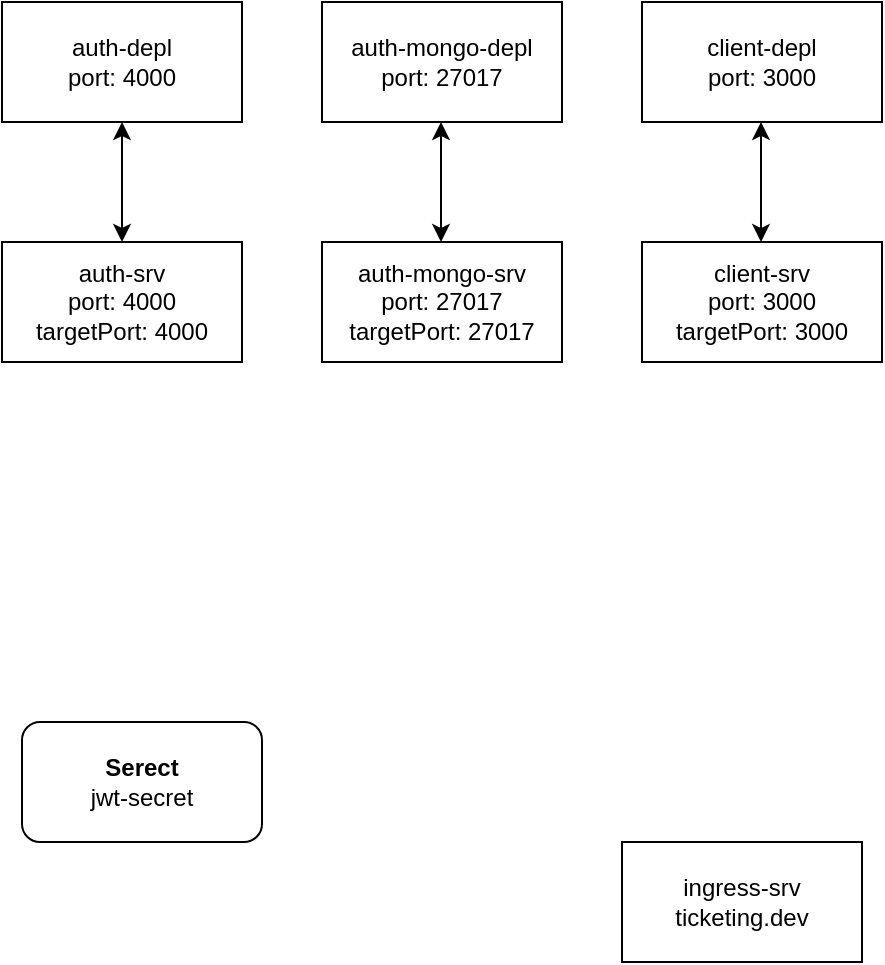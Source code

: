 <mxfile version="20.3.0" type="device"><diagram id="ae_XmF-VtXfLH8qJTfEI" name="Page-1"><mxGraphModel dx="868" dy="545" grid="1" gridSize="10" guides="1" tooltips="1" connect="1" arrows="1" fold="1" page="1" pageScale="1" pageWidth="800" pageHeight="1422" math="0" shadow="0"><root><mxCell id="0"/><mxCell id="1" parent="0"/><mxCell id="sQ2It67UXnv03UhbS1cy-1" value="auth-depl&lt;br&gt;port: 4000" style="rounded=0;whiteSpace=wrap;html=1;" parent="1" vertex="1"><mxGeometry x="80" y="80" width="120" height="60" as="geometry"/></mxCell><mxCell id="sQ2It67UXnv03UhbS1cy-2" value="auth-srv&lt;br&gt;port: 4000&lt;br&gt;targetPort: 4000" style="rounded=0;whiteSpace=wrap;html=1;" parent="1" vertex="1"><mxGeometry x="80" y="200" width="120" height="60" as="geometry"/></mxCell><mxCell id="sQ2It67UXnv03UhbS1cy-3" value="ingress-srv&lt;br&gt;ticketing.dev" style="rounded=0;whiteSpace=wrap;html=1;" parent="1" vertex="1"><mxGeometry x="390" y="500" width="120" height="60" as="geometry"/></mxCell><mxCell id="sQ2It67UXnv03UhbS1cy-4" value="" style="endArrow=classic;startArrow=classic;html=1;rounded=0;entryX=0.5;entryY=1;entryDx=0;entryDy=0;exitX=0.5;exitY=0;exitDx=0;exitDy=0;" parent="1" source="sQ2It67UXnv03UhbS1cy-2" target="sQ2It67UXnv03UhbS1cy-1" edge="1"><mxGeometry width="50" height="50" relative="1" as="geometry"><mxPoint x="370" y="280" as="sourcePoint"/><mxPoint x="420" y="230" as="targetPoint"/></mxGeometry></mxCell><mxCell id="y6r86PgB5jbHxFQABuCV-1" value="auth-mongo-depl&lt;br&gt;port: 27017" style="rounded=0;whiteSpace=wrap;html=1;" parent="1" vertex="1"><mxGeometry x="240" y="80" width="120" height="60" as="geometry"/></mxCell><mxCell id="y6r86PgB5jbHxFQABuCV-2" value="auth-mongo-srv&lt;br&gt;port: 27017&lt;br&gt;targetPort: 27017" style="rounded=0;whiteSpace=wrap;html=1;" parent="1" vertex="1"><mxGeometry x="240" y="200" width="120" height="60" as="geometry"/></mxCell><mxCell id="y6r86PgB5jbHxFQABuCV-3" value="" style="endArrow=classic;startArrow=classic;html=1;rounded=0;entryX=0.5;entryY=1;entryDx=0;entryDy=0;exitX=0.5;exitY=0;exitDx=0;exitDy=0;" parent="1" edge="1"><mxGeometry width="50" height="50" relative="1" as="geometry"><mxPoint x="299.5" y="200" as="sourcePoint"/><mxPoint x="299.5" y="140" as="targetPoint"/></mxGeometry></mxCell><mxCell id="y6r86PgB5jbHxFQABuCV-4" value="&lt;b&gt;Serect&lt;/b&gt;&lt;br&gt;jwt-secret" style="rounded=1;whiteSpace=wrap;html=1;" parent="1" vertex="1"><mxGeometry x="90" y="440" width="120" height="60" as="geometry"/></mxCell><mxCell id="d9Kz0Uu8LbXDG1Qa01Kw-1" value="client-depl&lt;br&gt;port: 3000" style="rounded=0;whiteSpace=wrap;html=1;" vertex="1" parent="1"><mxGeometry x="400" y="80" width="120" height="60" as="geometry"/></mxCell><mxCell id="d9Kz0Uu8LbXDG1Qa01Kw-2" value="client-srv&lt;br&gt;port: 3000&lt;br&gt;targetPort: 3000" style="rounded=0;whiteSpace=wrap;html=1;" vertex="1" parent="1"><mxGeometry x="400" y="200" width="120" height="60" as="geometry"/></mxCell><mxCell id="d9Kz0Uu8LbXDG1Qa01Kw-3" value="" style="endArrow=classic;startArrow=classic;html=1;rounded=0;entryX=0.5;entryY=1;entryDx=0;entryDy=0;exitX=0.5;exitY=0;exitDx=0;exitDy=0;" edge="1" parent="1"><mxGeometry width="50" height="50" relative="1" as="geometry"><mxPoint x="459.5" y="200" as="sourcePoint"/><mxPoint x="459.5" y="140" as="targetPoint"/></mxGeometry></mxCell></root></mxGraphModel></diagram></mxfile>